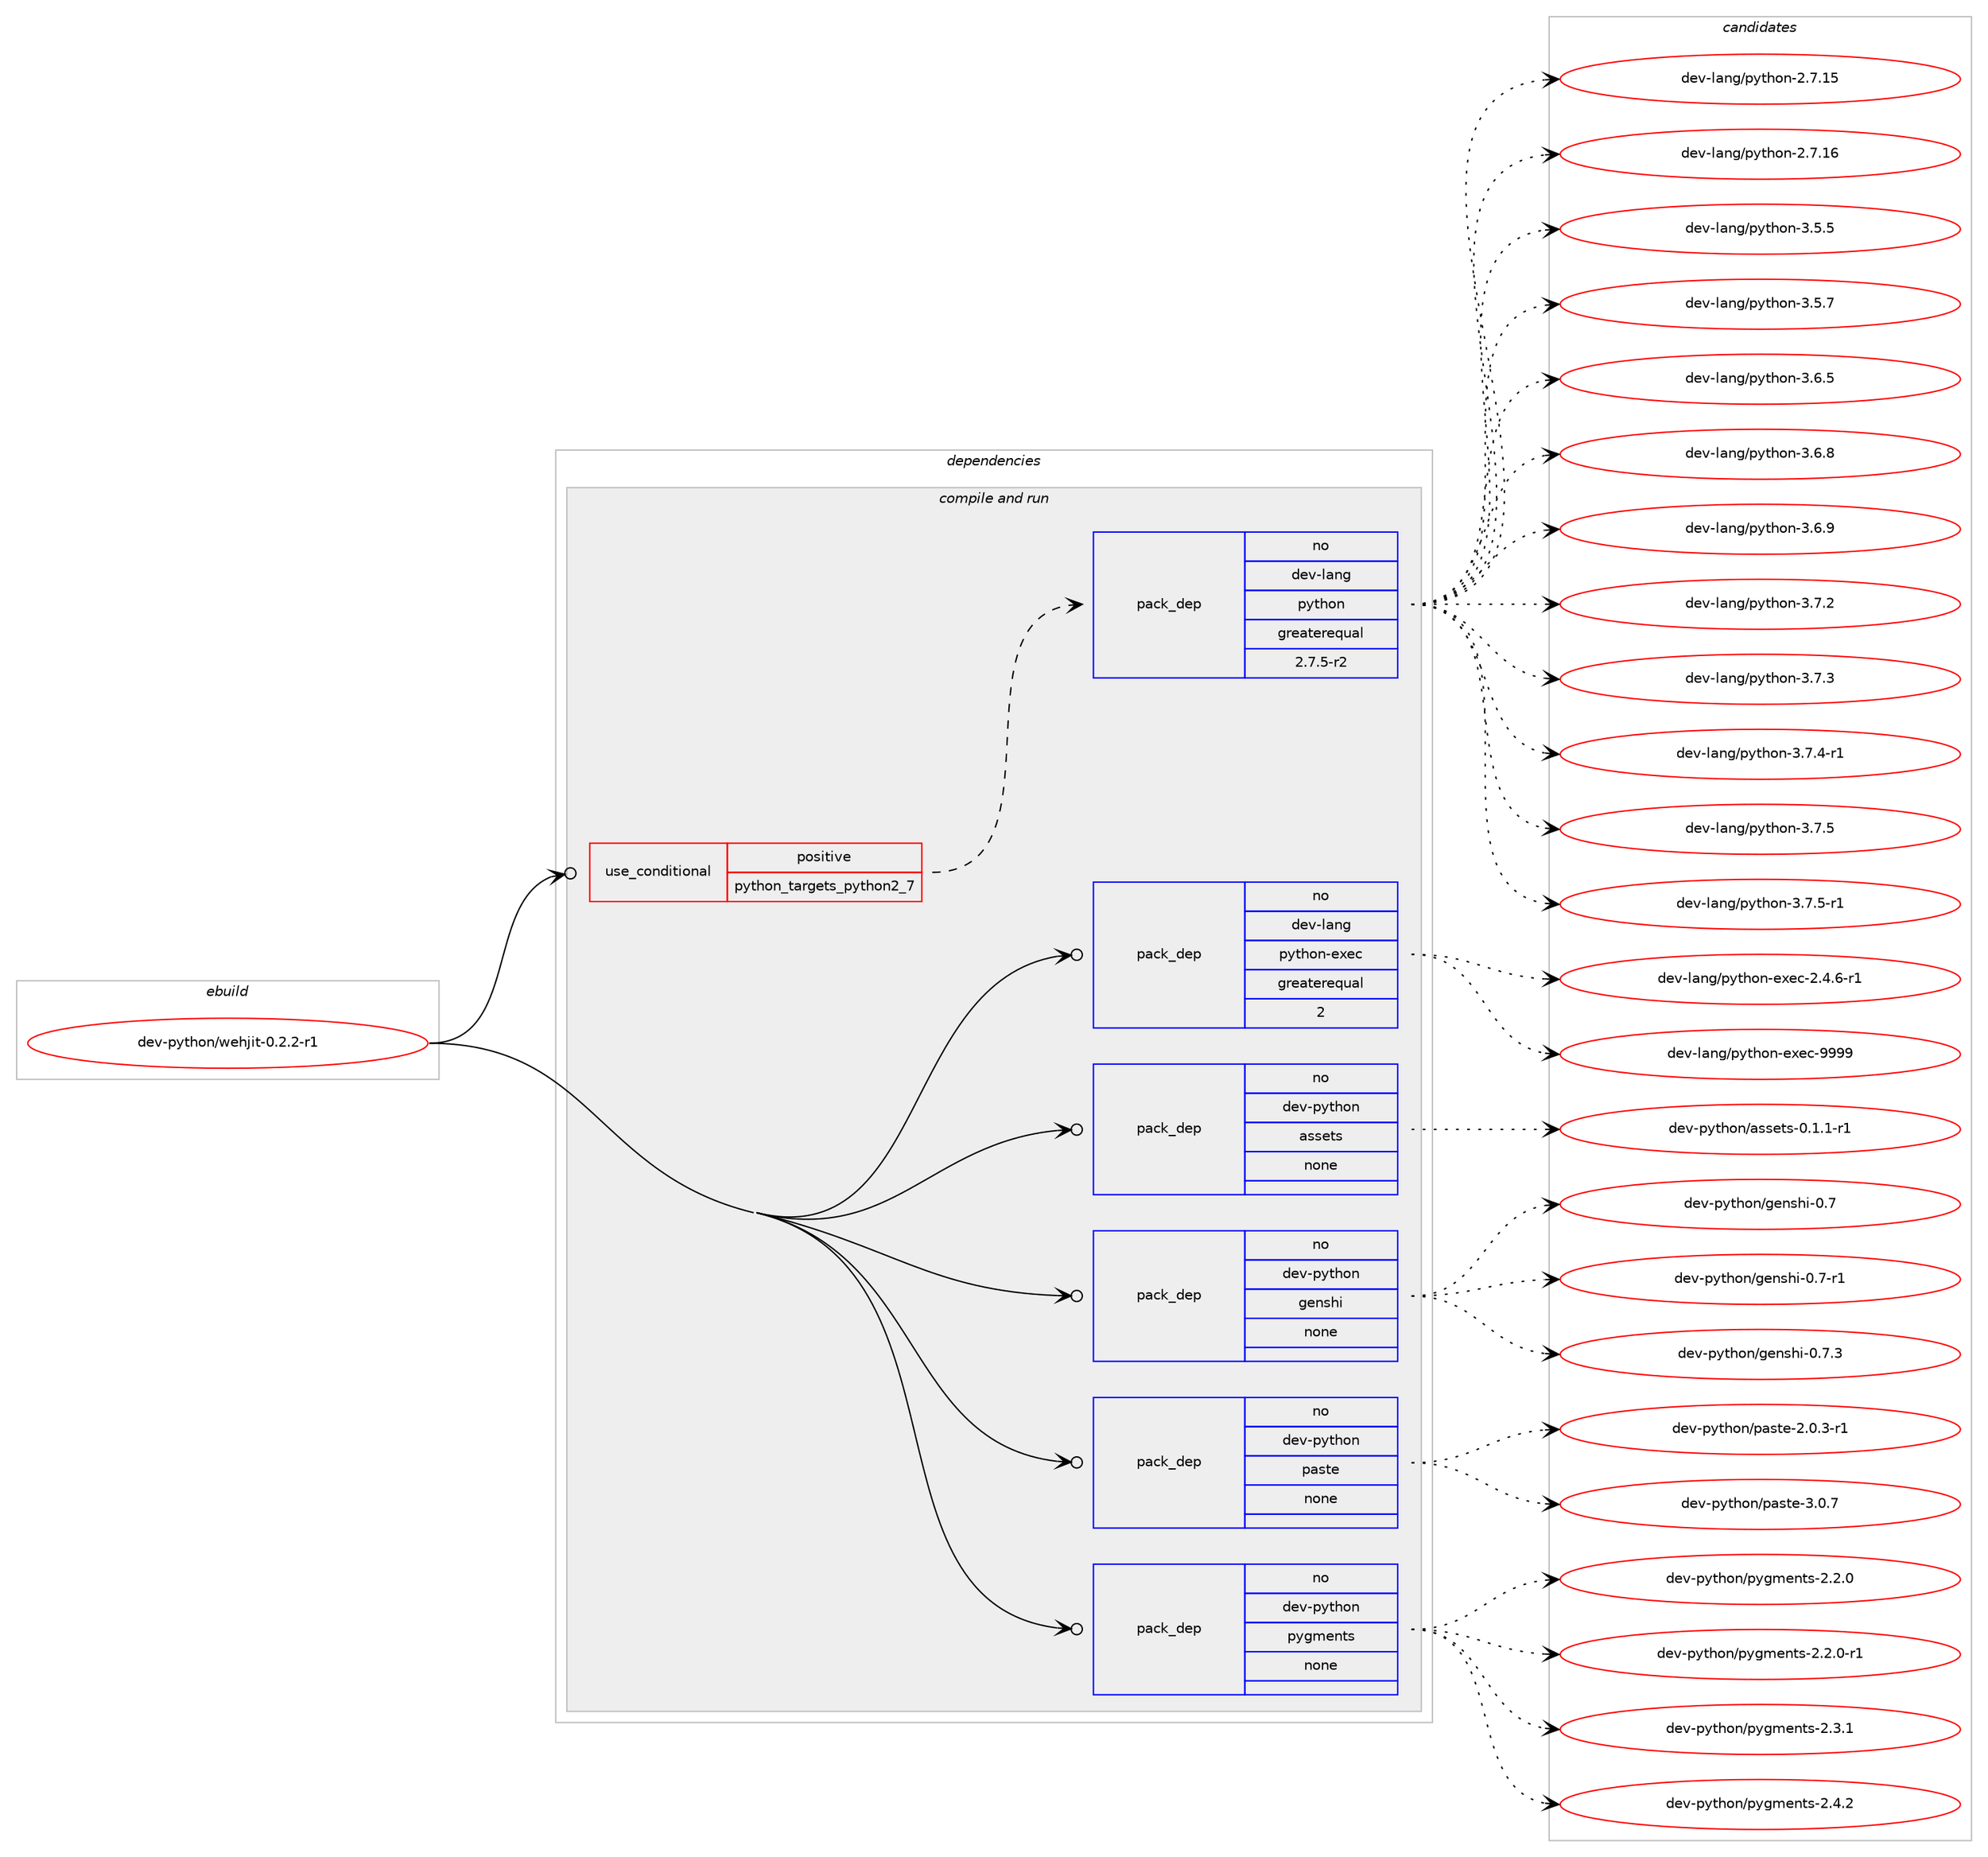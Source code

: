 digraph prolog {

# *************
# Graph options
# *************

newrank=true;
concentrate=true;
compound=true;
graph [rankdir=LR,fontname=Helvetica,fontsize=10,ranksep=1.5];#, ranksep=2.5, nodesep=0.2];
edge  [arrowhead=vee];
node  [fontname=Helvetica,fontsize=10];

# **********
# The ebuild
# **********

subgraph cluster_leftcol {
color=gray;
rank=same;
label=<<i>ebuild</i>>;
id [label="dev-python/wehjit-0.2.2-r1", color=red, width=4, href="../dev-python/wehjit-0.2.2-r1.svg"];
}

# ****************
# The dependencies
# ****************

subgraph cluster_midcol {
color=gray;
label=<<i>dependencies</i>>;
subgraph cluster_compile {
fillcolor="#eeeeee";
style=filled;
label=<<i>compile</i>>;
}
subgraph cluster_compileandrun {
fillcolor="#eeeeee";
style=filled;
label=<<i>compile and run</i>>;
subgraph cond151402 {
dependency643801 [label=<<TABLE BORDER="0" CELLBORDER="1" CELLSPACING="0" CELLPADDING="4"><TR><TD ROWSPAN="3" CELLPADDING="10">use_conditional</TD></TR><TR><TD>positive</TD></TR><TR><TD>python_targets_python2_7</TD></TR></TABLE>>, shape=none, color=red];
subgraph pack480510 {
dependency643802 [label=<<TABLE BORDER="0" CELLBORDER="1" CELLSPACING="0" CELLPADDING="4" WIDTH="220"><TR><TD ROWSPAN="6" CELLPADDING="30">pack_dep</TD></TR><TR><TD WIDTH="110">no</TD></TR><TR><TD>dev-lang</TD></TR><TR><TD>python</TD></TR><TR><TD>greaterequal</TD></TR><TR><TD>2.7.5-r2</TD></TR></TABLE>>, shape=none, color=blue];
}
dependency643801:e -> dependency643802:w [weight=20,style="dashed",arrowhead="vee"];
}
id:e -> dependency643801:w [weight=20,style="solid",arrowhead="odotvee"];
subgraph pack480511 {
dependency643803 [label=<<TABLE BORDER="0" CELLBORDER="1" CELLSPACING="0" CELLPADDING="4" WIDTH="220"><TR><TD ROWSPAN="6" CELLPADDING="30">pack_dep</TD></TR><TR><TD WIDTH="110">no</TD></TR><TR><TD>dev-lang</TD></TR><TR><TD>python-exec</TD></TR><TR><TD>greaterequal</TD></TR><TR><TD>2</TD></TR></TABLE>>, shape=none, color=blue];
}
id:e -> dependency643803:w [weight=20,style="solid",arrowhead="odotvee"];
subgraph pack480512 {
dependency643804 [label=<<TABLE BORDER="0" CELLBORDER="1" CELLSPACING="0" CELLPADDING="4" WIDTH="220"><TR><TD ROWSPAN="6" CELLPADDING="30">pack_dep</TD></TR><TR><TD WIDTH="110">no</TD></TR><TR><TD>dev-python</TD></TR><TR><TD>assets</TD></TR><TR><TD>none</TD></TR><TR><TD></TD></TR></TABLE>>, shape=none, color=blue];
}
id:e -> dependency643804:w [weight=20,style="solid",arrowhead="odotvee"];
subgraph pack480513 {
dependency643805 [label=<<TABLE BORDER="0" CELLBORDER="1" CELLSPACING="0" CELLPADDING="4" WIDTH="220"><TR><TD ROWSPAN="6" CELLPADDING="30">pack_dep</TD></TR><TR><TD WIDTH="110">no</TD></TR><TR><TD>dev-python</TD></TR><TR><TD>genshi</TD></TR><TR><TD>none</TD></TR><TR><TD></TD></TR></TABLE>>, shape=none, color=blue];
}
id:e -> dependency643805:w [weight=20,style="solid",arrowhead="odotvee"];
subgraph pack480514 {
dependency643806 [label=<<TABLE BORDER="0" CELLBORDER="1" CELLSPACING="0" CELLPADDING="4" WIDTH="220"><TR><TD ROWSPAN="6" CELLPADDING="30">pack_dep</TD></TR><TR><TD WIDTH="110">no</TD></TR><TR><TD>dev-python</TD></TR><TR><TD>paste</TD></TR><TR><TD>none</TD></TR><TR><TD></TD></TR></TABLE>>, shape=none, color=blue];
}
id:e -> dependency643806:w [weight=20,style="solid",arrowhead="odotvee"];
subgraph pack480515 {
dependency643807 [label=<<TABLE BORDER="0" CELLBORDER="1" CELLSPACING="0" CELLPADDING="4" WIDTH="220"><TR><TD ROWSPAN="6" CELLPADDING="30">pack_dep</TD></TR><TR><TD WIDTH="110">no</TD></TR><TR><TD>dev-python</TD></TR><TR><TD>pygments</TD></TR><TR><TD>none</TD></TR><TR><TD></TD></TR></TABLE>>, shape=none, color=blue];
}
id:e -> dependency643807:w [weight=20,style="solid",arrowhead="odotvee"];
}
subgraph cluster_run {
fillcolor="#eeeeee";
style=filled;
label=<<i>run</i>>;
}
}

# **************
# The candidates
# **************

subgraph cluster_choices {
rank=same;
color=gray;
label=<<i>candidates</i>>;

subgraph choice480510 {
color=black;
nodesep=1;
choice10010111845108971101034711212111610411111045504655464953 [label="dev-lang/python-2.7.15", color=red, width=4,href="../dev-lang/python-2.7.15.svg"];
choice10010111845108971101034711212111610411111045504655464954 [label="dev-lang/python-2.7.16", color=red, width=4,href="../dev-lang/python-2.7.16.svg"];
choice100101118451089711010347112121116104111110455146534653 [label="dev-lang/python-3.5.5", color=red, width=4,href="../dev-lang/python-3.5.5.svg"];
choice100101118451089711010347112121116104111110455146534655 [label="dev-lang/python-3.5.7", color=red, width=4,href="../dev-lang/python-3.5.7.svg"];
choice100101118451089711010347112121116104111110455146544653 [label="dev-lang/python-3.6.5", color=red, width=4,href="../dev-lang/python-3.6.5.svg"];
choice100101118451089711010347112121116104111110455146544656 [label="dev-lang/python-3.6.8", color=red, width=4,href="../dev-lang/python-3.6.8.svg"];
choice100101118451089711010347112121116104111110455146544657 [label="dev-lang/python-3.6.9", color=red, width=4,href="../dev-lang/python-3.6.9.svg"];
choice100101118451089711010347112121116104111110455146554650 [label="dev-lang/python-3.7.2", color=red, width=4,href="../dev-lang/python-3.7.2.svg"];
choice100101118451089711010347112121116104111110455146554651 [label="dev-lang/python-3.7.3", color=red, width=4,href="../dev-lang/python-3.7.3.svg"];
choice1001011184510897110103471121211161041111104551465546524511449 [label="dev-lang/python-3.7.4-r1", color=red, width=4,href="../dev-lang/python-3.7.4-r1.svg"];
choice100101118451089711010347112121116104111110455146554653 [label="dev-lang/python-3.7.5", color=red, width=4,href="../dev-lang/python-3.7.5.svg"];
choice1001011184510897110103471121211161041111104551465546534511449 [label="dev-lang/python-3.7.5-r1", color=red, width=4,href="../dev-lang/python-3.7.5-r1.svg"];
dependency643802:e -> choice10010111845108971101034711212111610411111045504655464953:w [style=dotted,weight="100"];
dependency643802:e -> choice10010111845108971101034711212111610411111045504655464954:w [style=dotted,weight="100"];
dependency643802:e -> choice100101118451089711010347112121116104111110455146534653:w [style=dotted,weight="100"];
dependency643802:e -> choice100101118451089711010347112121116104111110455146534655:w [style=dotted,weight="100"];
dependency643802:e -> choice100101118451089711010347112121116104111110455146544653:w [style=dotted,weight="100"];
dependency643802:e -> choice100101118451089711010347112121116104111110455146544656:w [style=dotted,weight="100"];
dependency643802:e -> choice100101118451089711010347112121116104111110455146544657:w [style=dotted,weight="100"];
dependency643802:e -> choice100101118451089711010347112121116104111110455146554650:w [style=dotted,weight="100"];
dependency643802:e -> choice100101118451089711010347112121116104111110455146554651:w [style=dotted,weight="100"];
dependency643802:e -> choice1001011184510897110103471121211161041111104551465546524511449:w [style=dotted,weight="100"];
dependency643802:e -> choice100101118451089711010347112121116104111110455146554653:w [style=dotted,weight="100"];
dependency643802:e -> choice1001011184510897110103471121211161041111104551465546534511449:w [style=dotted,weight="100"];
}
subgraph choice480511 {
color=black;
nodesep=1;
choice10010111845108971101034711212111610411111045101120101994550465246544511449 [label="dev-lang/python-exec-2.4.6-r1", color=red, width=4,href="../dev-lang/python-exec-2.4.6-r1.svg"];
choice10010111845108971101034711212111610411111045101120101994557575757 [label="dev-lang/python-exec-9999", color=red, width=4,href="../dev-lang/python-exec-9999.svg"];
dependency643803:e -> choice10010111845108971101034711212111610411111045101120101994550465246544511449:w [style=dotted,weight="100"];
dependency643803:e -> choice10010111845108971101034711212111610411111045101120101994557575757:w [style=dotted,weight="100"];
}
subgraph choice480512 {
color=black;
nodesep=1;
choice1001011184511212111610411111047971151151011161154548464946494511449 [label="dev-python/assets-0.1.1-r1", color=red, width=4,href="../dev-python/assets-0.1.1-r1.svg"];
dependency643804:e -> choice1001011184511212111610411111047971151151011161154548464946494511449:w [style=dotted,weight="100"];
}
subgraph choice480513 {
color=black;
nodesep=1;
choice100101118451121211161041111104710310111011510410545484655 [label="dev-python/genshi-0.7", color=red, width=4,href="../dev-python/genshi-0.7.svg"];
choice1001011184511212111610411111047103101110115104105454846554511449 [label="dev-python/genshi-0.7-r1", color=red, width=4,href="../dev-python/genshi-0.7-r1.svg"];
choice1001011184511212111610411111047103101110115104105454846554651 [label="dev-python/genshi-0.7.3", color=red, width=4,href="../dev-python/genshi-0.7.3.svg"];
dependency643805:e -> choice100101118451121211161041111104710310111011510410545484655:w [style=dotted,weight="100"];
dependency643805:e -> choice1001011184511212111610411111047103101110115104105454846554511449:w [style=dotted,weight="100"];
dependency643805:e -> choice1001011184511212111610411111047103101110115104105454846554651:w [style=dotted,weight="100"];
}
subgraph choice480514 {
color=black;
nodesep=1;
choice1001011184511212111610411111047112971151161014550464846514511449 [label="dev-python/paste-2.0.3-r1", color=red, width=4,href="../dev-python/paste-2.0.3-r1.svg"];
choice100101118451121211161041111104711297115116101455146484655 [label="dev-python/paste-3.0.7", color=red, width=4,href="../dev-python/paste-3.0.7.svg"];
dependency643806:e -> choice1001011184511212111610411111047112971151161014550464846514511449:w [style=dotted,weight="100"];
dependency643806:e -> choice100101118451121211161041111104711297115116101455146484655:w [style=dotted,weight="100"];
}
subgraph choice480515 {
color=black;
nodesep=1;
choice1001011184511212111610411111047112121103109101110116115455046504648 [label="dev-python/pygments-2.2.0", color=red, width=4,href="../dev-python/pygments-2.2.0.svg"];
choice10010111845112121116104111110471121211031091011101161154550465046484511449 [label="dev-python/pygments-2.2.0-r1", color=red, width=4,href="../dev-python/pygments-2.2.0-r1.svg"];
choice1001011184511212111610411111047112121103109101110116115455046514649 [label="dev-python/pygments-2.3.1", color=red, width=4,href="../dev-python/pygments-2.3.1.svg"];
choice1001011184511212111610411111047112121103109101110116115455046524650 [label="dev-python/pygments-2.4.2", color=red, width=4,href="../dev-python/pygments-2.4.2.svg"];
dependency643807:e -> choice1001011184511212111610411111047112121103109101110116115455046504648:w [style=dotted,weight="100"];
dependency643807:e -> choice10010111845112121116104111110471121211031091011101161154550465046484511449:w [style=dotted,weight="100"];
dependency643807:e -> choice1001011184511212111610411111047112121103109101110116115455046514649:w [style=dotted,weight="100"];
dependency643807:e -> choice1001011184511212111610411111047112121103109101110116115455046524650:w [style=dotted,weight="100"];
}
}

}
